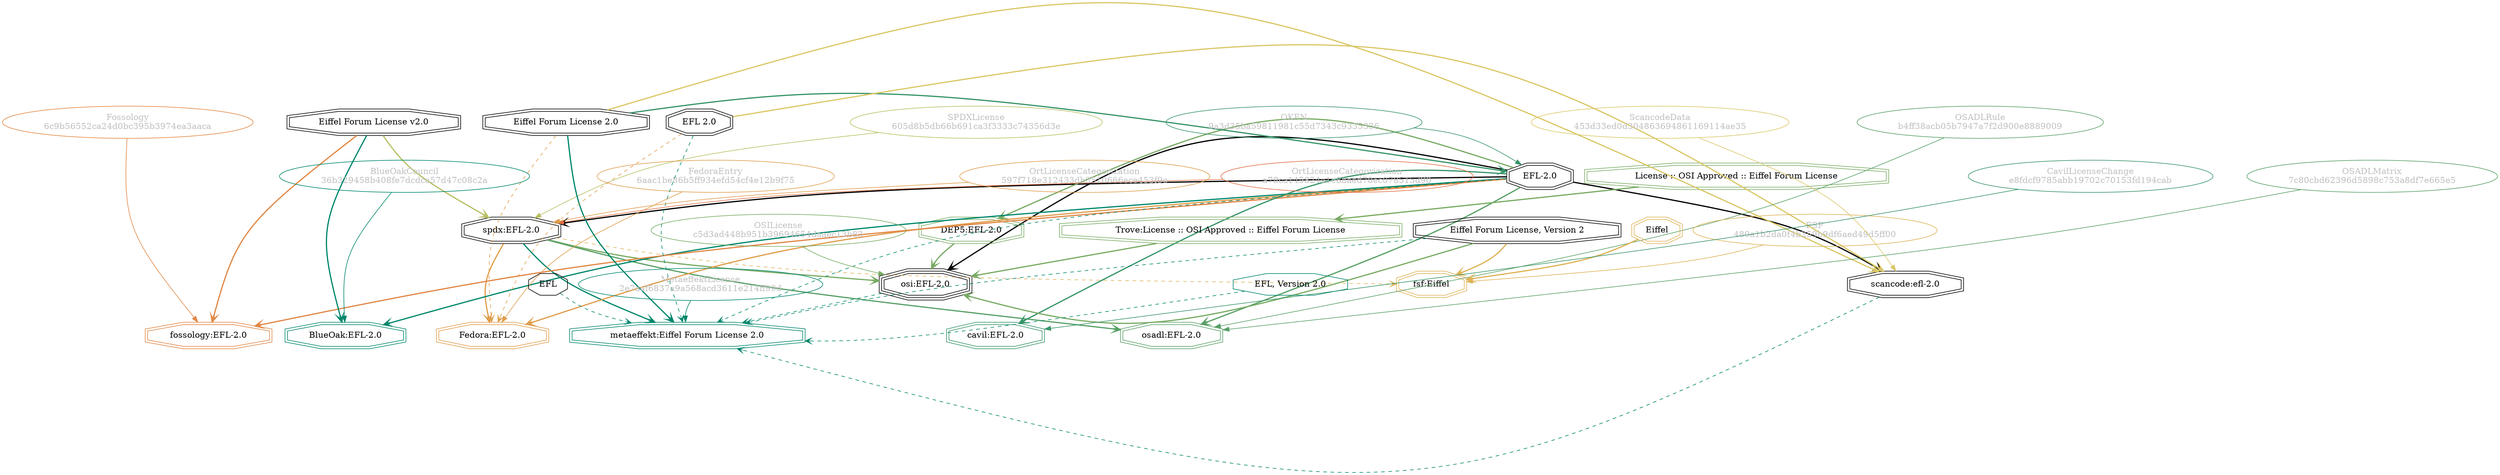 strict digraph {
    node [shape=box];
    graph [splines=curved];
    1536 [label="SPDXLicense\n605d8b5db66b691ca3f3333c74356d3e"
         ,fontcolor=gray
         ,color="#b8bf62"
         ,fillcolor="beige;1"
         ,shape=ellipse];
    1537 [label="spdx:EFL-2.0"
         ,shape=doubleoctagon];
    1538 [label="EFL-2.0"
         ,shape=doubleoctagon];
    1539 [label="Eiffel Forum License v2.0"
         ,shape=doubleoctagon];
    5004 [label="OSILicense\nc5d3ad448b951b39694654daaec13b83"
         ,fontcolor=gray
         ,color="#78ab63"
         ,fillcolor="beige;1"
         ,shape=ellipse];
    5005 [label="osi:EFL-2.0"
         ,shape=tripleoctagon];
    5006 [label="Eiffel Forum License, Version 2"
         ,shape=doubleoctagon];
    5007 [label="DEP5:EFL-2.0"
         ,color="#78ab63"
         ,shape=doubleoctagon];
    5008 [label="Trove:License :: OSI Approved :: Eiffel Forum License"
         ,color="#78ab63"
         ,shape=doubleoctagon];
    5009 [label="License :: OSI Approved :: Eiffel Forum License"
         ,color="#78ab63"
         ,shape=doubleoctagon];
    6313 [label="FedoraEntry\n6aac1be86b5ff934efd54cf4e12b9f75"
         ,fontcolor=gray
         ,color="#e09d4b"
         ,fillcolor="beige;1"
         ,shape=ellipse];
    6314 [label="Fedora:EFL-2.0"
         ,color="#e09d4b"
         ,shape=doubleoctagon];
    6315 [label="Eiffel Forum License 2.0"
         ,shape=doubleoctagon];
    6316 [label="EFL 2.0"
         ,shape=doubleoctagon];
    9094 [label="BlueOakCouncil\n36b329458b408fe7dcdca57d47c08c2a"
         ,fontcolor=gray
         ,color="#00876c"
         ,fillcolor="beige;1"
         ,shape=ellipse];
    9095 [label="BlueOak:EFL-2.0"
         ,color="#00876c"
         ,shape=doubleoctagon];
    9533 [label="OSADLRule\nb4ff38acb05b7947a7f2d900e8889009"
         ,fontcolor=gray
         ,color="#58a066"
         ,fillcolor="beige;1"
         ,shape=ellipse];
    9534 [label="osadl:EFL-2.0"
         ,color="#58a066"
         ,shape=doubleoctagon];
    9846 [label="OSADLMatrix\n7c80cbd62396d5898c753a8df7e665e5"
         ,fontcolor=gray
         ,color="#58a066"
         ,fillcolor="beige;1"
         ,shape=ellipse];
    10177 [label="FSF\n480a1b2da0f4b259b9df6aed49d5ff00"
          ,fontcolor=gray
          ,color="#deb256"
          ,fillcolor="beige;1"
          ,shape=ellipse];
    10178 [label="fsf:Eiffel"
          ,color="#deb256"
          ,shape=doubleoctagon];
    10179 [label=Eiffel
          ,color="#deb256"
          ,shape=doubleoctagon];
    15013 [label="ScancodeData\n453d33ed0d304863694861169114ae35"
          ,fontcolor=gray
          ,color="#dac767"
          ,fillcolor="beige;1"
          ,shape=ellipse];
    15014 [label="scancode:efl-2.0"
          ,shape=doubleoctagon];
    26675 [label="Fossology\n6c9b56552ca24d0bc395b3974ea3aaca"
          ,fontcolor=gray
          ,color="#e18745"
          ,fillcolor="beige;1"
          ,shape=ellipse];
    26676 [label="fossology:EFL-2.0"
          ,color="#e18745"
          ,shape=doubleoctagon];
    27231 [label=EFL,shape=octagon];
    28287 [label="OKFN\n9a3d35ba59811981c55d7343c9335336"
          ,fontcolor=gray
          ,color="#379469"
          ,fillcolor="beige;1"
          ,shape=ellipse];
    28665 [label="OrtLicenseCategorization\na78ca145824a1e8baed78ec078515d90"
          ,fontcolor=gray
          ,color="#e06f45"
          ,fillcolor="beige;1"
          ,shape=ellipse];
    35441 [label="OrtLicenseCategorization\n597f718e312433db3510666ece453f9e"
          ,fontcolor=gray
          ,color="#e09d4b"
          ,fillcolor="beige;1"
          ,shape=ellipse];
    36758 [label="CavilLicenseChange\ne8fdcf9785abb19702c70153fd194cab"
          ,fontcolor=gray
          ,color="#379469"
          ,fillcolor="beige;1"
          ,shape=ellipse];
    36759 [label="cavil:EFL-2.0"
          ,color="#379469"
          ,shape=doubleoctagon];
    41707 [label="MetaeffektLicense\n2e7aaf6837a9a568acd3611e214ff99d"
          ,fontcolor=gray
          ,color="#00876c"
          ,fillcolor="beige;1"
          ,shape=ellipse];
    41708 [label="metaeffekt:Eiffel Forum License 2.0"
          ,color="#00876c"
          ,shape=doubleoctagon];
    41709 [label="EFL, Version 2.0"
          ,color="#00876c"
          ,shape=octagon];
    1536 -> 1537 [weight=0.5
                 ,color="#b8bf62"];
    1537 -> 5005 [style=bold
                 ,arrowhead=vee
                 ,weight=0.7
                 ,color="#78ab63"];
    1537 -> 6314 [style=bold
                 ,arrowhead=vee
                 ,weight=0.7
                 ,color="#e09d4b"];
    1537 -> 9534 [style=bold
                 ,arrowhead=vee
                 ,weight=0.7
                 ,color="#58a066"];
    1537 -> 10178 [style=dashed
                  ,arrowhead=vee
                  ,weight=0.5
                  ,color="#deb256"];
    1537 -> 41708 [style=bold
                  ,arrowhead=vee
                  ,weight=0.7
                  ,color="#00876c"];
    1538 -> 1537 [style=bold
                 ,arrowhead=vee
                 ,weight=0.7];
    1538 -> 5005 [style=bold
                 ,arrowhead=vee
                 ,weight=0.7];
    1538 -> 5007 [style=bold
                 ,arrowhead=vee
                 ,weight=0.7
                 ,color="#78ab63"];
    1538 -> 6314 [style=bold
                 ,arrowhead=vee
                 ,weight=0.7
                 ,color="#e09d4b"];
    1538 -> 9095 [style=bold
                 ,arrowhead=vee
                 ,weight=0.7
                 ,color="#00876c"];
    1538 -> 9534 [style=bold
                 ,arrowhead=vee
                 ,weight=0.7
                 ,color="#58a066"];
    1538 -> 15014 [style=bold
                  ,arrowhead=vee
                  ,weight=0.7];
    1538 -> 26676 [style=bold
                  ,arrowhead=vee
                  ,weight=0.7
                  ,color="#e18745"];
    1538 -> 36759 [style=bold
                  ,arrowhead=vee
                  ,weight=0.7
                  ,color="#379469"];
    1538 -> 36759 [style=bold
                  ,arrowhead=vee
                  ,weight=0.7
                  ,color="#379469"];
    1538 -> 41708 [style=dashed
                  ,arrowhead=vee
                  ,weight=0.5
                  ,color="#00876c"];
    1539 -> 1537 [style=bold
                 ,arrowhead=vee
                 ,weight=0.7
                 ,color="#b8bf62"];
    1539 -> 9095 [style=bold
                 ,arrowhead=vee
                 ,weight=0.7
                 ,color="#00876c"];
    1539 -> 26676 [style=bold
                  ,arrowhead=vee
                  ,weight=0.7
                  ,color="#e18745"];
    5004 -> 5005 [weight=0.5
                 ,color="#78ab63"];
    5005 -> 41708 [style=dashed
                  ,arrowhead=vee
                  ,weight=0.5
                  ,color="#00876c"];
    5006 -> 5005 [style=bold
                 ,arrowhead=vee
                 ,weight=0.7
                 ,color="#78ab63"];
    5006 -> 10178 [style=bold
                  ,arrowhead=vee
                  ,weight=0.7
                  ,color="#deb256"];
    5006 -> 41708 [style=dashed
                  ,arrowhead=vee
                  ,weight=0.5
                  ,color="#00876c"];
    5007 -> 5005 [style=bold
                 ,arrowhead=vee
                 ,weight=0.7
                 ,color="#78ab63"];
    5008 -> 5005 [style=bold
                 ,arrowhead=vee
                 ,weight=0.7
                 ,color="#78ab63"];
    5009 -> 5008 [style=bold
                 ,arrowhead=vee
                 ,weight=0.7
                 ,color="#78ab63"];
    6313 -> 6314 [weight=0.5
                 ,color="#e09d4b"];
    6315 -> 1538 [style=bold
                 ,arrowhead=vee
                 ,weight=0.7
                 ,color="#379469"];
    6315 -> 6314 [style=dashed
                 ,arrowhead=vee
                 ,weight=0.5
                 ,color="#e09d4b"];
    6315 -> 15014 [style=bold
                  ,arrowhead=vee
                  ,weight=0.7
                  ,color="#dac767"];
    6315 -> 41708 [style=bold
                  ,arrowhead=vee
                  ,weight=0.7
                  ,color="#00876c"];
    6316 -> 6314 [style=dashed
                 ,arrowhead=vee
                 ,weight=0.5
                 ,color="#e09d4b"];
    6316 -> 15014 [style=bold
                  ,arrowhead=vee
                  ,weight=0.7
                  ,color="#dac767"];
    6316 -> 41708 [style=dashed
                  ,arrowhead=vee
                  ,weight=0.5
                  ,color="#00876c"];
    9094 -> 9095 [weight=0.5
                 ,color="#00876c"];
    9533 -> 9534 [weight=0.5
                 ,color="#58a066"];
    9846 -> 9534 [weight=0.5
                 ,color="#58a066"];
    10177 -> 10178 [weight=0.5
                   ,color="#deb256"];
    10179 -> 10178 [style=bold
                   ,arrowhead=vee
                   ,weight=0.7
                   ,color="#deb256"];
    15013 -> 15014 [weight=0.5
                   ,color="#dac767"];
    15014 -> 41708 [style=dashed
                   ,arrowhead=vee
                   ,weight=0.5
                   ,color="#00876c"];
    26675 -> 26676 [weight=0.5
                   ,color="#e18745"];
    27231 -> 41708 [style=dashed
                   ,arrowhead=vee
                   ,weight=0.5
                   ,color="#00876c"];
    28287 -> 1538 [weight=0.5
                  ,color="#379469"];
    28665 -> 1537 [weight=0.5
                  ,color="#e06f45"];
    35441 -> 1537 [weight=0.5
                  ,color="#e09d4b"];
    36758 -> 36759 [weight=0.5
                   ,color="#379469"];
    41707 -> 41708 [weight=0.5
                   ,color="#00876c"];
    41709 -> 41708 [style=dashed
                   ,arrowhead=vee
                   ,weight=0.5
                   ,color="#00876c"];
}
